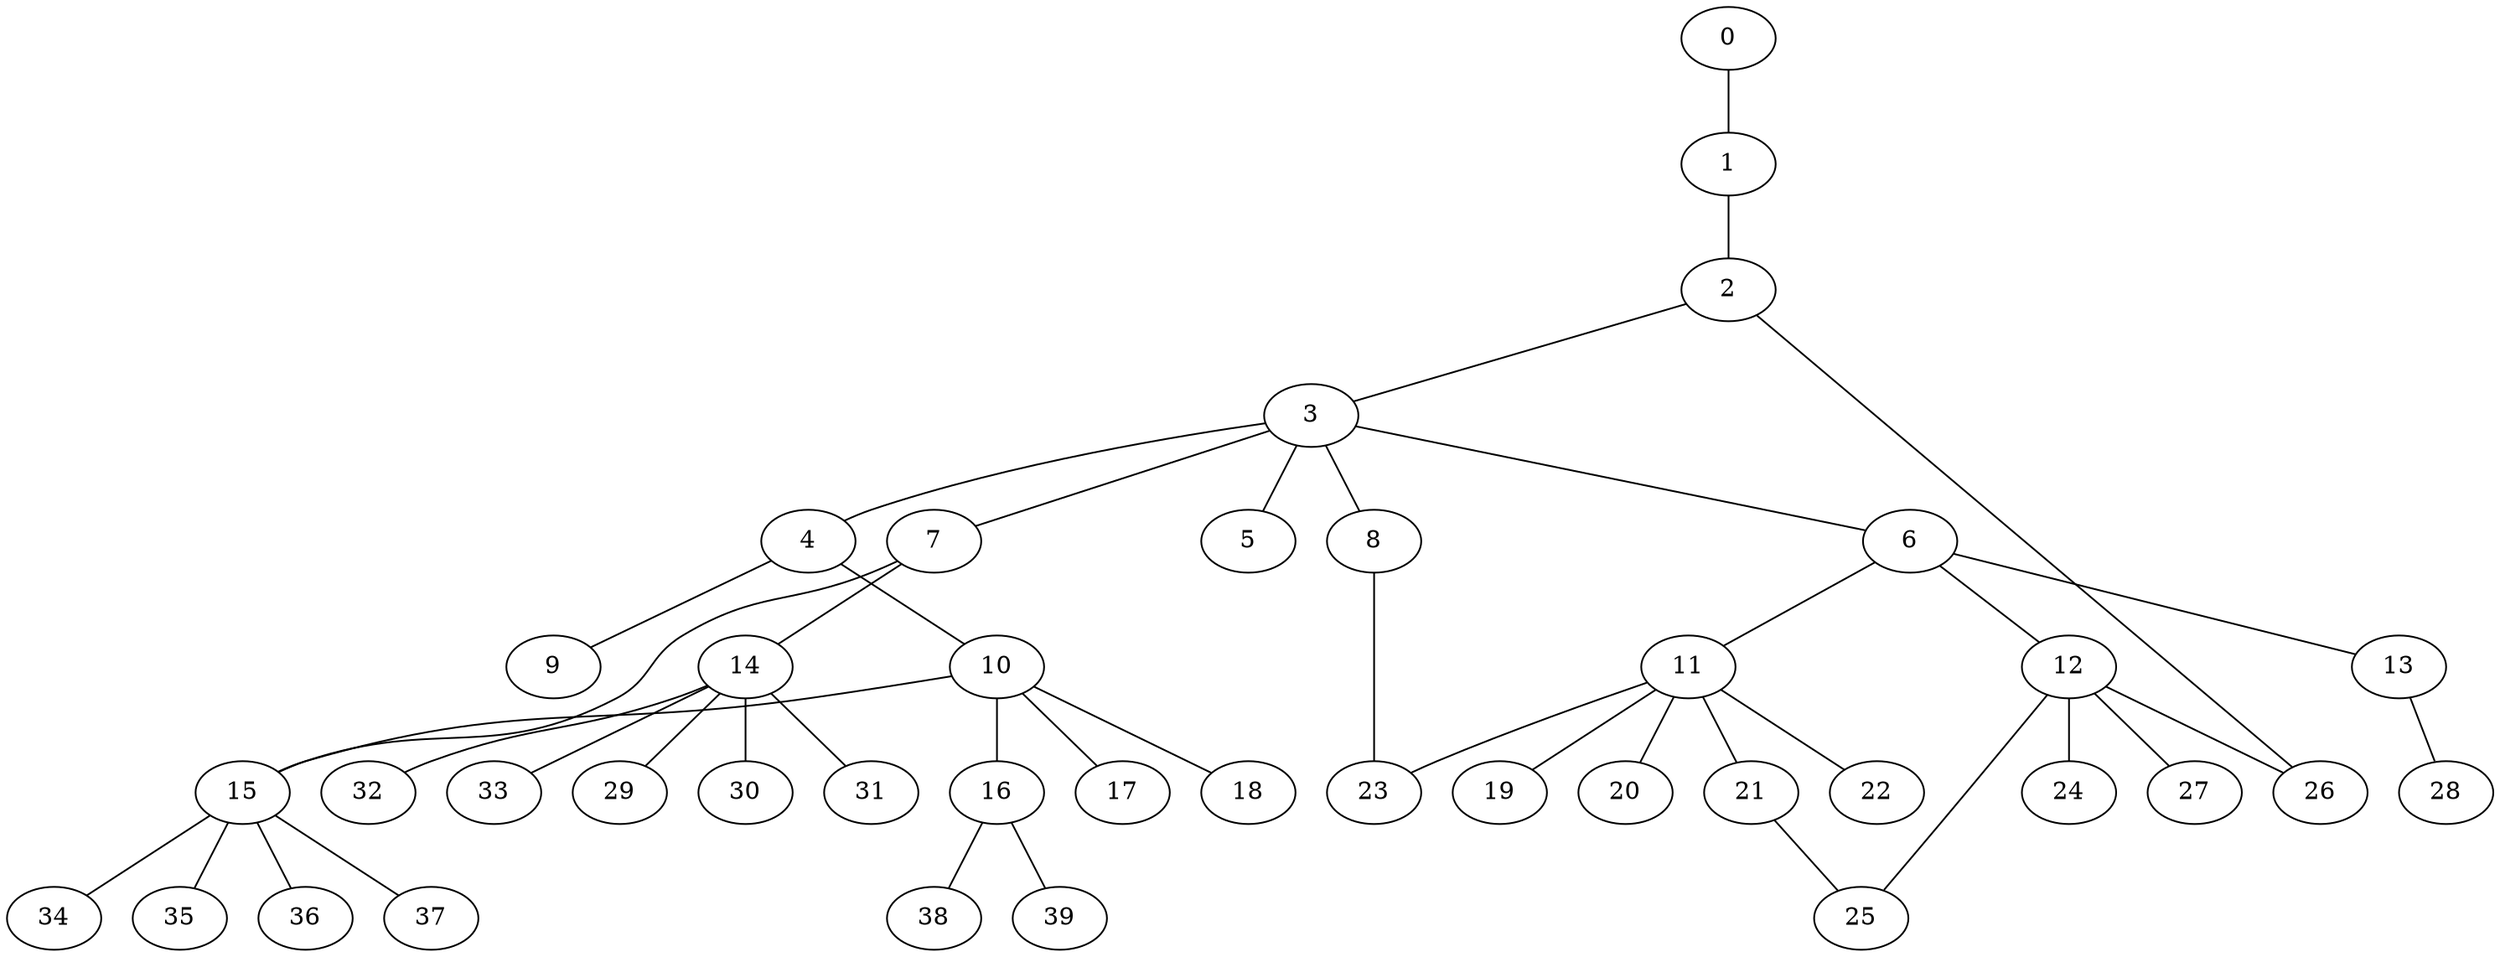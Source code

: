 
graph graphname {
    0 -- 1
1 -- 2
2 -- 3
2 -- 26
3 -- 4
3 -- 5
3 -- 6
3 -- 7
3 -- 8
4 -- 9
4 -- 10
6 -- 11
6 -- 12
6 -- 13
7 -- 14
7 -- 15
8 -- 23
10 -- 16
10 -- 17
10 -- 18
10 -- 15
11 -- 19
11 -- 20
11 -- 21
11 -- 22
11 -- 23
12 -- 24
12 -- 25
12 -- 26
12 -- 27
13 -- 28
14 -- 32
14 -- 33
14 -- 29
14 -- 30
14 -- 31
15 -- 34
15 -- 35
15 -- 36
15 -- 37
16 -- 38
16 -- 39
21 -- 25

}
